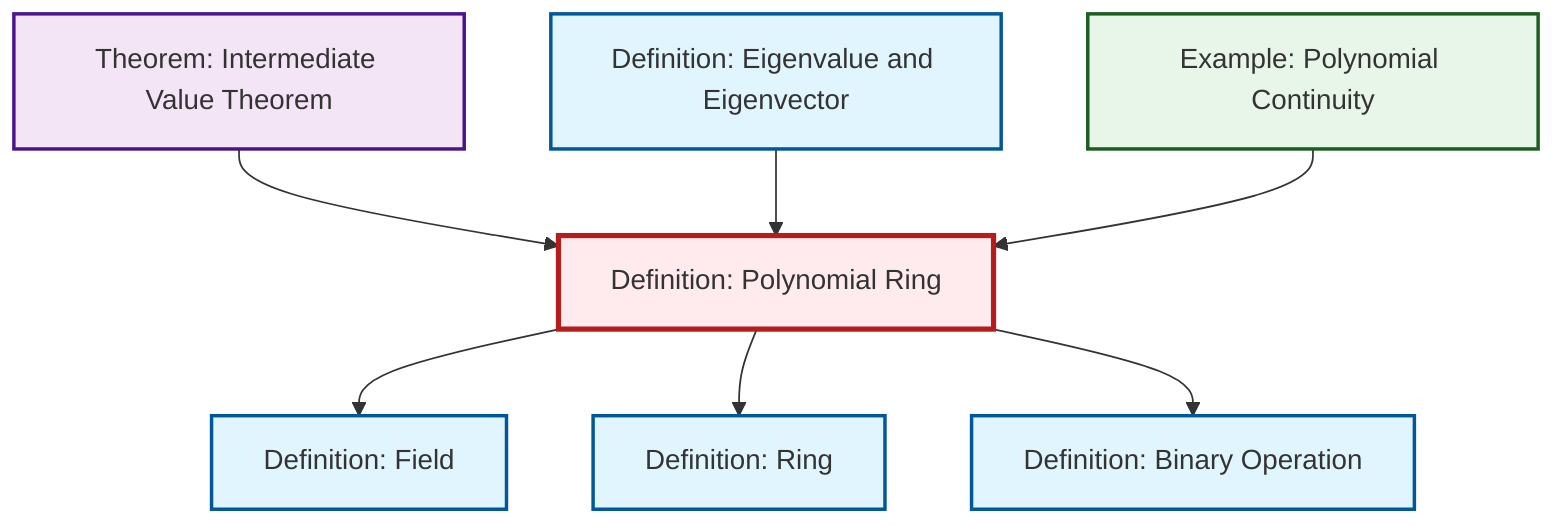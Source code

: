 graph TD
    classDef definition fill:#e1f5fe,stroke:#01579b,stroke-width:2px
    classDef theorem fill:#f3e5f5,stroke:#4a148c,stroke-width:2px
    classDef axiom fill:#fff3e0,stroke:#e65100,stroke-width:2px
    classDef example fill:#e8f5e9,stroke:#1b5e20,stroke-width:2px
    classDef current fill:#ffebee,stroke:#b71c1c,stroke-width:3px
    ex-polynomial-continuity["Example: Polynomial Continuity"]:::example
    def-field["Definition: Field"]:::definition
    def-polynomial-ring["Definition: Polynomial Ring"]:::definition
    def-ring["Definition: Ring"]:::definition
    def-eigenvalue-eigenvector["Definition: Eigenvalue and Eigenvector"]:::definition
    def-binary-operation["Definition: Binary Operation"]:::definition
    thm-intermediate-value["Theorem: Intermediate Value Theorem"]:::theorem
    thm-intermediate-value --> def-polynomial-ring
    def-eigenvalue-eigenvector --> def-polynomial-ring
    def-polynomial-ring --> def-field
    ex-polynomial-continuity --> def-polynomial-ring
    def-polynomial-ring --> def-ring
    def-polynomial-ring --> def-binary-operation
    class def-polynomial-ring current